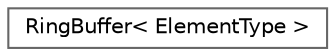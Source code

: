 digraph "Graphical Class Hierarchy"
{
 // LATEX_PDF_SIZE
  bgcolor="transparent";
  edge [fontname=Helvetica,fontsize=10,labelfontname=Helvetica,labelfontsize=10];
  node [fontname=Helvetica,fontsize=10,shape=box,height=0.2,width=0.4];
  rankdir="LR";
  Node0 [id="Node000000",label="RingBuffer\< ElementType \>",height=0.2,width=0.4,color="grey40", fillcolor="white", style="filled",URL="$class_ring_buffer.html",tooltip=" "];
}
